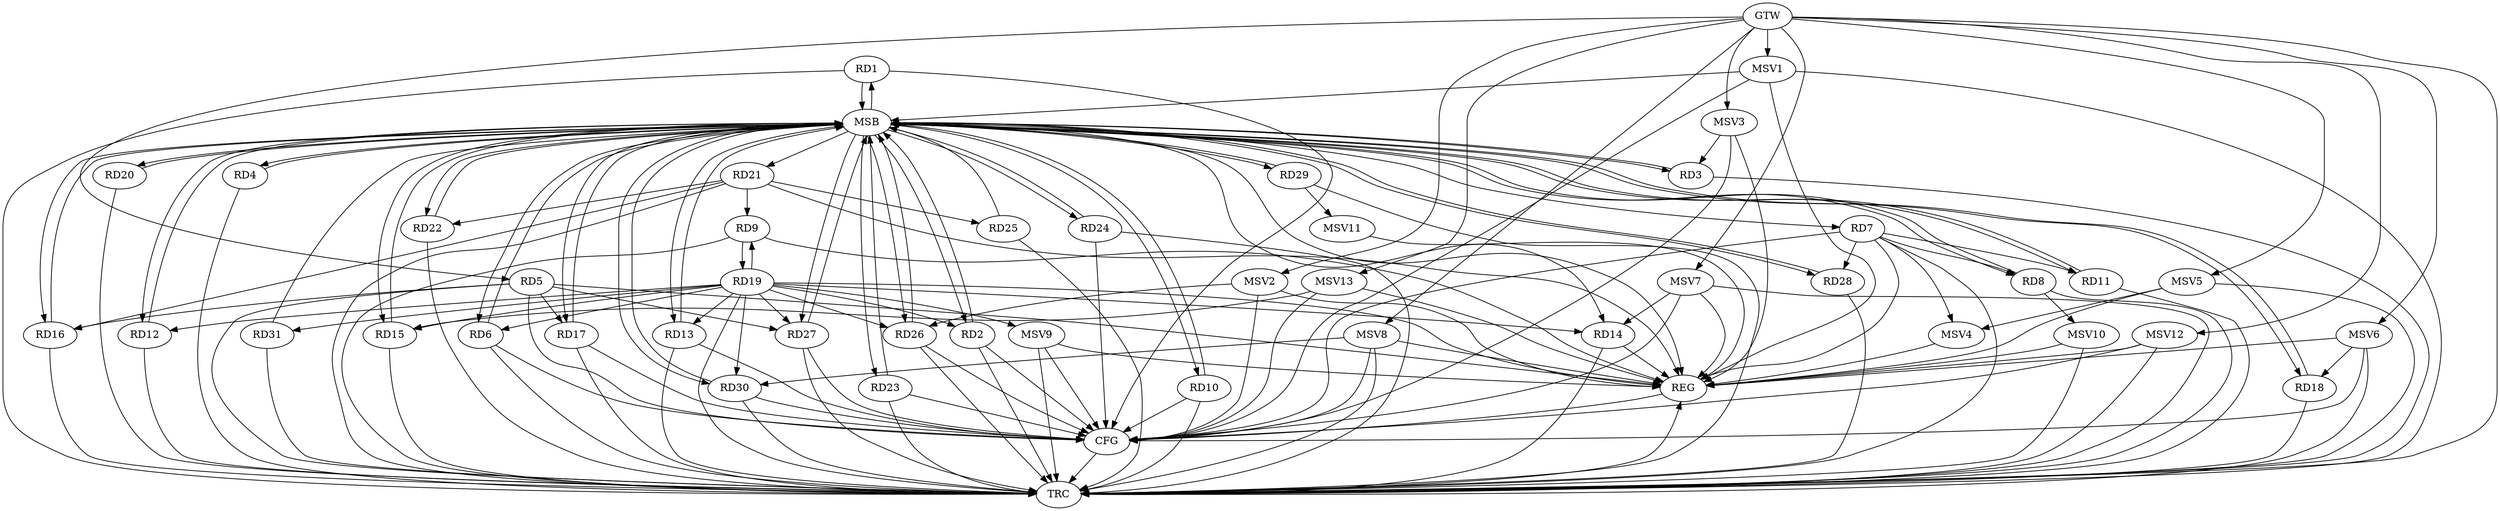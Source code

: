 strict digraph G {
  RD1 [ label="RD1" ];
  RD2 [ label="RD2" ];
  RD3 [ label="RD3" ];
  RD4 [ label="RD4" ];
  RD5 [ label="RD5" ];
  RD6 [ label="RD6" ];
  RD7 [ label="RD7" ];
  RD8 [ label="RD8" ];
  RD9 [ label="RD9" ];
  RD10 [ label="RD10" ];
  RD11 [ label="RD11" ];
  RD12 [ label="RD12" ];
  RD13 [ label="RD13" ];
  RD14 [ label="RD14" ];
  RD15 [ label="RD15" ];
  RD16 [ label="RD16" ];
  RD17 [ label="RD17" ];
  RD18 [ label="RD18" ];
  RD19 [ label="RD19" ];
  RD20 [ label="RD20" ];
  RD21 [ label="RD21" ];
  RD22 [ label="RD22" ];
  RD23 [ label="RD23" ];
  RD24 [ label="RD24" ];
  RD25 [ label="RD25" ];
  RD26 [ label="RD26" ];
  RD27 [ label="RD27" ];
  RD28 [ label="RD28" ];
  RD29 [ label="RD29" ];
  RD30 [ label="RD30" ];
  RD31 [ label="RD31" ];
  GTW [ label="GTW" ];
  REG [ label="REG" ];
  MSB [ label="MSB" ];
  CFG [ label="CFG" ];
  TRC [ label="TRC" ];
  MSV1 [ label="MSV1" ];
  MSV2 [ label="MSV2" ];
  MSV3 [ label="MSV3" ];
  MSV4 [ label="MSV4" ];
  MSV5 [ label="MSV5" ];
  MSV6 [ label="MSV6" ];
  MSV7 [ label="MSV7" ];
  MSV8 [ label="MSV8" ];
  MSV9 [ label="MSV9" ];
  MSV10 [ label="MSV10" ];
  MSV11 [ label="MSV11" ];
  MSV12 [ label="MSV12" ];
  MSV13 [ label="MSV13" ];
  RD5 -> RD16;
  RD5 -> RD17;
  RD5 -> RD27;
  RD19 -> RD6;
  RD7 -> RD8;
  RD7 -> RD11;
  RD7 -> RD28;
  RD9 -> RD19;
  RD19 -> RD9;
  RD21 -> RD9;
  RD21 -> RD16;
  RD19 -> RD27;
  RD19 -> RD30;
  RD19 -> RD31;
  RD21 -> RD22;
  RD21 -> RD25;
  GTW -> RD5;
  RD5 -> REG;
  RD7 -> REG;
  RD9 -> REG;
  RD14 -> REG;
  RD19 -> REG;
  RD21 -> REG;
  RD1 -> MSB;
  MSB -> RD20;
  MSB -> RD27;
  MSB -> REG;
  RD2 -> MSB;
  MSB -> RD8;
  RD3 -> MSB;
  MSB -> RD1;
  MSB -> RD4;
  RD4 -> MSB;
  MSB -> RD14;
  MSB -> RD23;
  RD6 -> MSB;
  MSB -> RD2;
  MSB -> RD7;
  MSB -> RD18;
  MSB -> RD24;
  RD8 -> MSB;
  MSB -> RD11;
  MSB -> RD12;
  RD10 -> MSB;
  RD11 -> MSB;
  RD12 -> MSB;
  MSB -> RD15;
  MSB -> RD26;
  RD13 -> MSB;
  MSB -> RD17;
  RD15 -> MSB;
  MSB -> RD16;
  RD16 -> MSB;
  MSB -> RD28;
  RD17 -> MSB;
  RD18 -> MSB;
  MSB -> RD21;
  RD20 -> MSB;
  MSB -> RD6;
  RD22 -> MSB;
  MSB -> RD29;
  RD23 -> MSB;
  MSB -> RD10;
  RD24 -> MSB;
  MSB -> RD30;
  RD25 -> MSB;
  MSB -> RD13;
  RD26 -> MSB;
  MSB -> RD3;
  RD27 -> MSB;
  RD28 -> MSB;
  RD29 -> MSB;
  RD30 -> MSB;
  RD31 -> MSB;
  MSB -> RD22;
  RD13 -> CFG;
  RD23 -> CFG;
  RD6 -> CFG;
  RD26 -> CFG;
  RD27 -> CFG;
  RD2 -> CFG;
  RD1 -> CFG;
  RD7 -> CFG;
  RD30 -> CFG;
  RD5 -> CFG;
  RD24 -> CFG;
  RD10 -> CFG;
  RD17 -> CFG;
  REG -> CFG;
  RD1 -> TRC;
  RD2 -> TRC;
  RD3 -> TRC;
  RD4 -> TRC;
  RD5 -> TRC;
  RD6 -> TRC;
  RD7 -> TRC;
  RD8 -> TRC;
  RD9 -> TRC;
  RD10 -> TRC;
  RD11 -> TRC;
  RD12 -> TRC;
  RD13 -> TRC;
  RD14 -> TRC;
  RD15 -> TRC;
  RD16 -> TRC;
  RD17 -> TRC;
  RD18 -> TRC;
  RD19 -> TRC;
  RD20 -> TRC;
  RD21 -> TRC;
  RD22 -> TRC;
  RD23 -> TRC;
  RD24 -> TRC;
  RD25 -> TRC;
  RD26 -> TRC;
  RD27 -> TRC;
  RD28 -> TRC;
  RD29 -> TRC;
  RD30 -> TRC;
  RD31 -> TRC;
  GTW -> TRC;
  CFG -> TRC;
  TRC -> REG;
  RD19 -> RD2;
  RD19 -> RD26;
  RD19 -> RD13;
  RD19 -> RD14;
  RD19 -> RD15;
  RD19 -> RD12;
  MSV1 -> MSB;
  GTW -> MSV1;
  MSV1 -> REG;
  MSV1 -> TRC;
  MSV1 -> CFG;
  MSV2 -> RD26;
  GTW -> MSV2;
  MSV2 -> REG;
  MSV2 -> CFG;
  MSV3 -> RD3;
  GTW -> MSV3;
  MSV3 -> REG;
  MSV3 -> CFG;
  RD7 -> MSV4;
  MSV4 -> REG;
  MSV5 -> MSV4;
  GTW -> MSV5;
  MSV5 -> REG;
  MSV5 -> TRC;
  MSV6 -> RD18;
  GTW -> MSV6;
  MSV6 -> REG;
  MSV6 -> TRC;
  MSV6 -> CFG;
  MSV7 -> RD14;
  GTW -> MSV7;
  MSV7 -> REG;
  MSV7 -> TRC;
  MSV7 -> CFG;
  MSV8 -> RD30;
  GTW -> MSV8;
  MSV8 -> REG;
  MSV8 -> TRC;
  MSV8 -> CFG;
  RD19 -> MSV9;
  MSV9 -> REG;
  MSV9 -> TRC;
  MSV9 -> CFG;
  RD8 -> MSV10;
  MSV10 -> REG;
  MSV10 -> TRC;
  RD29 -> MSV11;
  MSV11 -> REG;
  GTW -> MSV12;
  MSV12 -> REG;
  MSV12 -> TRC;
  MSV12 -> CFG;
  MSV13 -> RD15;
  GTW -> MSV13;
  MSV13 -> REG;
  MSV13 -> CFG;
}
